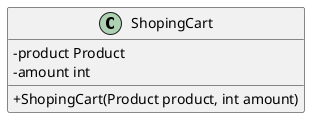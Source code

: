 @startuml ShopingCart
!startsub ShopingCart
skinparam ClassAttributeIconSize 0

class ShopingCart {
    -product Product
    -amount int
    +ShopingCart(Product product, int amount)
}

!endsub
@enduml
